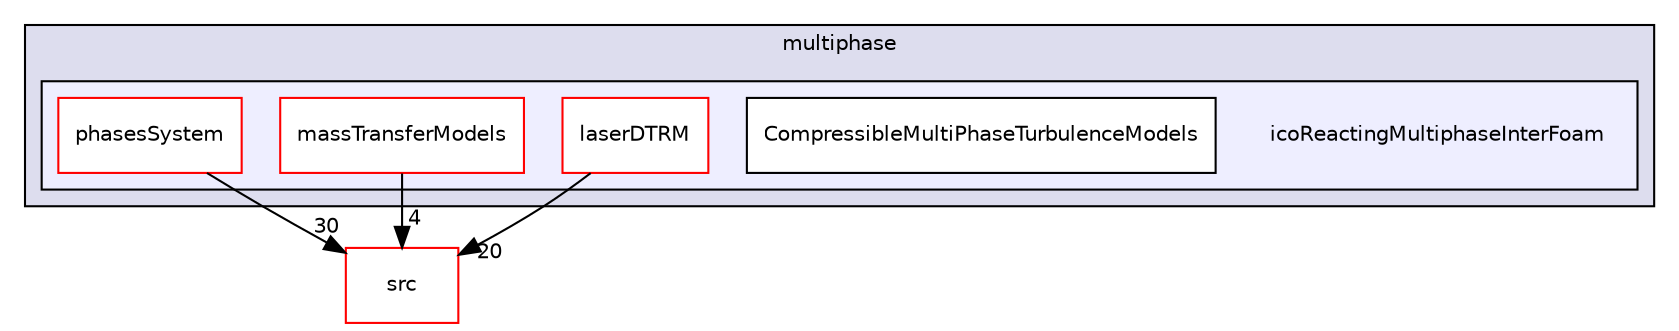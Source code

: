 digraph "applications/solvers/multiphase/icoReactingMultiphaseInterFoam" {
  bgcolor=transparent;
  compound=true
  node [ fontsize="10", fontname="Helvetica"];
  edge [ labelfontsize="10", labelfontname="Helvetica"];
  subgraph clusterdir_d62a5a20700de1cb9696e405d497a576 {
    graph [ bgcolor="#ddddee", pencolor="black", label="multiphase" fontname="Helvetica", fontsize="10", URL="dir_d62a5a20700de1cb9696e405d497a576.html"]
  subgraph clusterdir_1ff87e91ba7f0e4bf8179bd47788b26b {
    graph [ bgcolor="#eeeeff", pencolor="black", label="" URL="dir_1ff87e91ba7f0e4bf8179bd47788b26b.html"];
    dir_1ff87e91ba7f0e4bf8179bd47788b26b [shape=plaintext label="icoReactingMultiphaseInterFoam"];
    dir_8073c8340b5e916ca8fe38004ea6b922 [shape=box label="CompressibleMultiPhaseTurbulenceModels" color="black" fillcolor="white" style="filled" URL="dir_8073c8340b5e916ca8fe38004ea6b922.html"];
    dir_73a577334200d1ddf7eccf77782bc5f9 [shape=box label="laserDTRM" color="red" fillcolor="white" style="filled" URL="dir_73a577334200d1ddf7eccf77782bc5f9.html"];
    dir_22e84d0f1ac24eb425676d371410161f [shape=box label="massTransferModels" color="red" fillcolor="white" style="filled" URL="dir_22e84d0f1ac24eb425676d371410161f.html"];
    dir_9814e8b96a810c0bc5aa9f21bfecc094 [shape=box label="phasesSystem" color="red" fillcolor="white" style="filled" URL="dir_9814e8b96a810c0bc5aa9f21bfecc094.html"];
  }
  }
  dir_68267d1309a1af8e8297ef4c3efbcdba [shape=box label="src" color="red" URL="dir_68267d1309a1af8e8297ef4c3efbcdba.html"];
  dir_73a577334200d1ddf7eccf77782bc5f9->dir_68267d1309a1af8e8297ef4c3efbcdba [headlabel="20", labeldistance=1.5 headhref="dir_000184_000499.html"];
  dir_22e84d0f1ac24eb425676d371410161f->dir_68267d1309a1af8e8297ef4c3efbcdba [headlabel="4", labeldistance=1.5 headhref="dir_000192_000499.html"];
  dir_9814e8b96a810c0bc5aa9f21bfecc094->dir_68267d1309a1af8e8297ef4c3efbcdba [headlabel="30", labeldistance=1.5 headhref="dir_000196_000499.html"];
}
